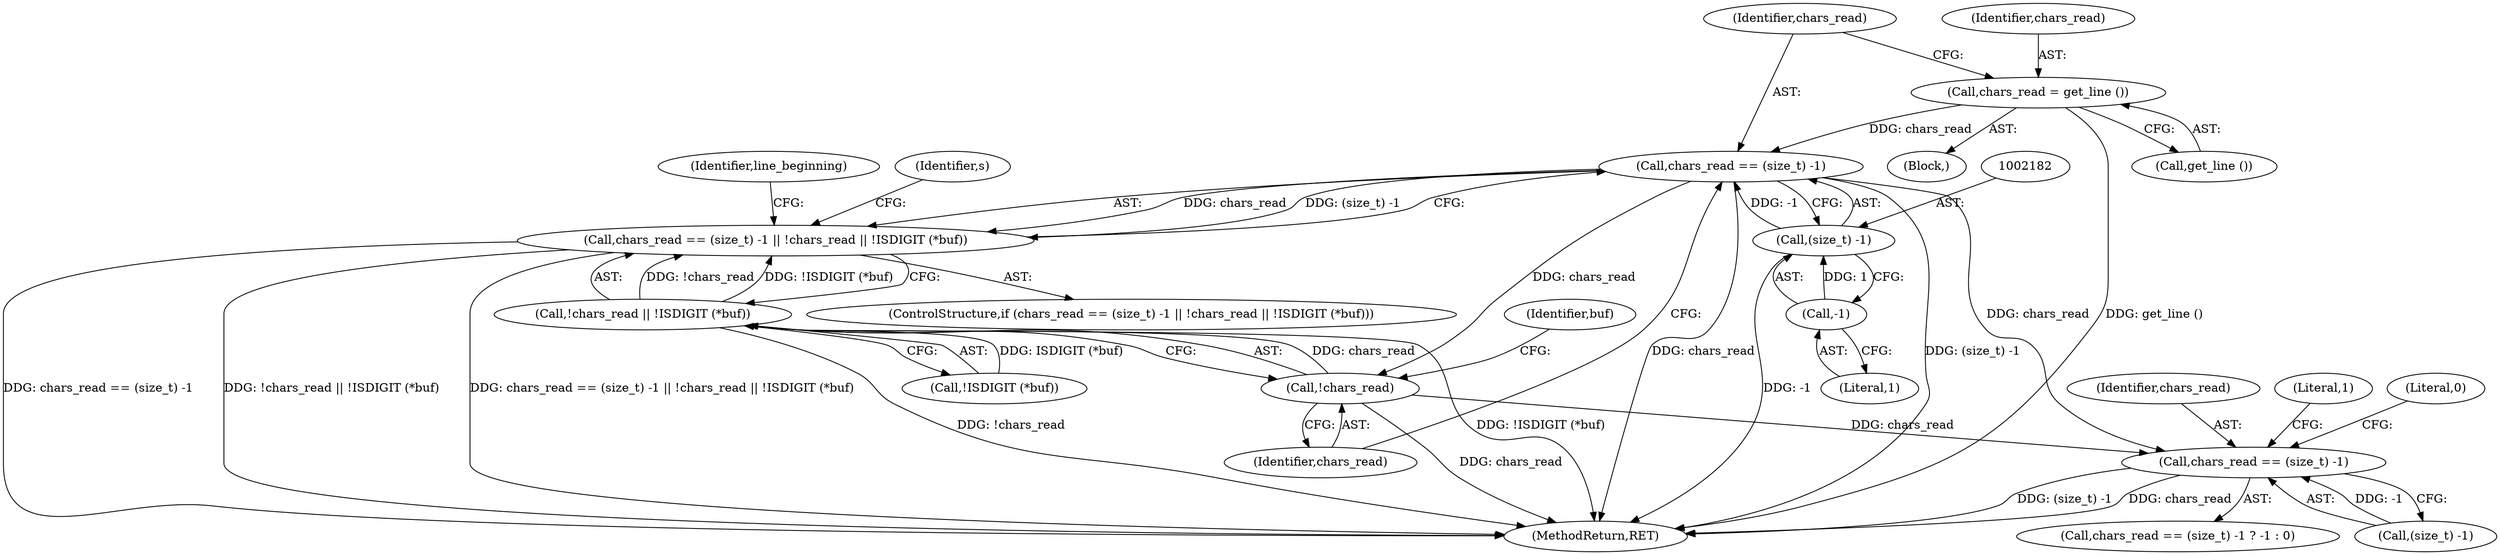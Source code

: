 digraph "0_savannah_0c08d7a902c6fdd49b704623a12d8d672ef18944@API" {
"1002179" [label="(Call,chars_read == (size_t) -1)"];
"1002174" [label="(Call,chars_read = get_line ())"];
"1002181" [label="(Call,(size_t) -1)"];
"1002183" [label="(Call,-1)"];
"1002178" [label="(Call,chars_read == (size_t) -1 || !chars_read || !ISDIGIT (*buf))"];
"1002186" [label="(Call,!chars_read)"];
"1002185" [label="(Call,!chars_read || !ISDIGIT (*buf))"];
"1002198" [label="(Call,chars_read == (size_t) -1)"];
"1002772" [label="(MethodReturn,RET)"];
"1002187" [label="(Identifier,chars_read)"];
"1002198" [label="(Call,chars_read == (size_t) -1)"];
"1002186" [label="(Call,!chars_read)"];
"1002194" [label="(Identifier,line_beginning)"];
"1002177" [label="(ControlStructure,if (chars_read == (size_t) -1 || !chars_read || !ISDIGIT (*buf)))"];
"1002206" [label="(Literal,0)"];
"1002184" [label="(Literal,1)"];
"1002180" [label="(Identifier,chars_read)"];
"1002179" [label="(Call,chars_read == (size_t) -1)"];
"1002199" [label="(Identifier,chars_read)"];
"1002178" [label="(Call,chars_read == (size_t) -1 || !chars_read || !ISDIGIT (*buf))"];
"1002185" [label="(Call,!chars_read || !ISDIGIT (*buf))"];
"1002183" [label="(Call,-1)"];
"1002159" [label="(Block,)"];
"1002191" [label="(Identifier,buf)"];
"1002208" [label="(Identifier,s)"];
"1002188" [label="(Call,!ISDIGIT (*buf))"];
"1002176" [label="(Call,get_line ())"];
"1002181" [label="(Call,(size_t) -1)"];
"1002197" [label="(Call,chars_read == (size_t) -1 ? -1 : 0)"];
"1002205" [label="(Literal,1)"];
"1002174" [label="(Call,chars_read = get_line ())"];
"1002200" [label="(Call,(size_t) -1)"];
"1002175" [label="(Identifier,chars_read)"];
"1002179" -> "1002178"  [label="AST: "];
"1002179" -> "1002181"  [label="CFG: "];
"1002180" -> "1002179"  [label="AST: "];
"1002181" -> "1002179"  [label="AST: "];
"1002187" -> "1002179"  [label="CFG: "];
"1002178" -> "1002179"  [label="CFG: "];
"1002179" -> "1002772"  [label="DDG: (size_t) -1"];
"1002179" -> "1002772"  [label="DDG: chars_read"];
"1002179" -> "1002178"  [label="DDG: chars_read"];
"1002179" -> "1002178"  [label="DDG: (size_t) -1"];
"1002174" -> "1002179"  [label="DDG: chars_read"];
"1002181" -> "1002179"  [label="DDG: -1"];
"1002179" -> "1002186"  [label="DDG: chars_read"];
"1002179" -> "1002198"  [label="DDG: chars_read"];
"1002174" -> "1002159"  [label="AST: "];
"1002174" -> "1002176"  [label="CFG: "];
"1002175" -> "1002174"  [label="AST: "];
"1002176" -> "1002174"  [label="AST: "];
"1002180" -> "1002174"  [label="CFG: "];
"1002174" -> "1002772"  [label="DDG: get_line ()"];
"1002181" -> "1002183"  [label="CFG: "];
"1002182" -> "1002181"  [label="AST: "];
"1002183" -> "1002181"  [label="AST: "];
"1002181" -> "1002772"  [label="DDG: -1"];
"1002183" -> "1002181"  [label="DDG: 1"];
"1002183" -> "1002184"  [label="CFG: "];
"1002184" -> "1002183"  [label="AST: "];
"1002178" -> "1002177"  [label="AST: "];
"1002178" -> "1002185"  [label="CFG: "];
"1002185" -> "1002178"  [label="AST: "];
"1002194" -> "1002178"  [label="CFG: "];
"1002208" -> "1002178"  [label="CFG: "];
"1002178" -> "1002772"  [label="DDG: chars_read == (size_t) -1 || !chars_read || !ISDIGIT (*buf)"];
"1002178" -> "1002772"  [label="DDG: chars_read == (size_t) -1"];
"1002178" -> "1002772"  [label="DDG: !chars_read || !ISDIGIT (*buf)"];
"1002185" -> "1002178"  [label="DDG: !chars_read"];
"1002185" -> "1002178"  [label="DDG: !ISDIGIT (*buf)"];
"1002186" -> "1002185"  [label="AST: "];
"1002186" -> "1002187"  [label="CFG: "];
"1002187" -> "1002186"  [label="AST: "];
"1002191" -> "1002186"  [label="CFG: "];
"1002185" -> "1002186"  [label="CFG: "];
"1002186" -> "1002772"  [label="DDG: chars_read"];
"1002186" -> "1002185"  [label="DDG: chars_read"];
"1002186" -> "1002198"  [label="DDG: chars_read"];
"1002185" -> "1002188"  [label="CFG: "];
"1002188" -> "1002185"  [label="AST: "];
"1002185" -> "1002772"  [label="DDG: !chars_read"];
"1002185" -> "1002772"  [label="DDG: !ISDIGIT (*buf)"];
"1002188" -> "1002185"  [label="DDG: ISDIGIT (*buf)"];
"1002198" -> "1002197"  [label="AST: "];
"1002198" -> "1002200"  [label="CFG: "];
"1002199" -> "1002198"  [label="AST: "];
"1002200" -> "1002198"  [label="AST: "];
"1002205" -> "1002198"  [label="CFG: "];
"1002206" -> "1002198"  [label="CFG: "];
"1002198" -> "1002772"  [label="DDG: (size_t) -1"];
"1002198" -> "1002772"  [label="DDG: chars_read"];
"1002200" -> "1002198"  [label="DDG: -1"];
}
